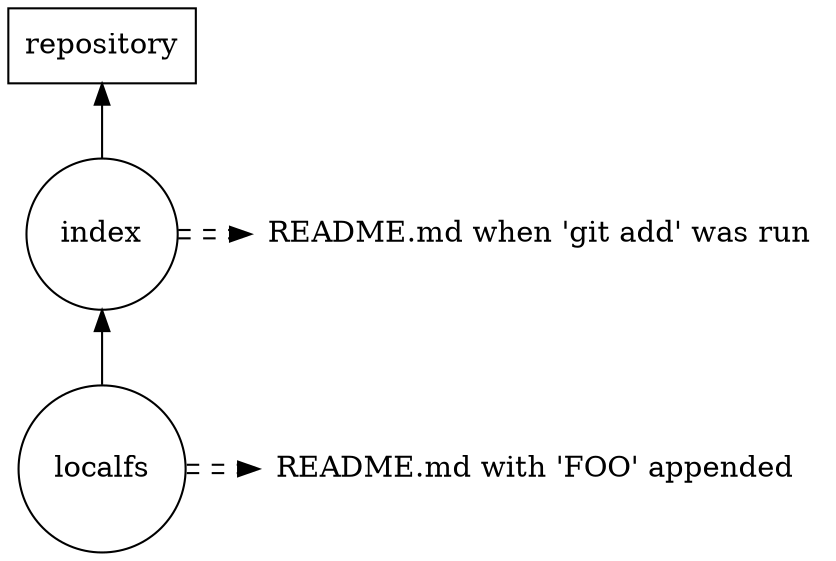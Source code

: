 digraph "repo_index" {
  rankdir=BT;
  node [shape = polygon, size = 5]; repository
  node [shape = circle];
  localfs -> index
  index -> repository
  node [shape=none];
  file1 [label="README.md when 'git add' was run"]
  file2 [label="README.md with 'FOO' appended"]
  index -> file1  [style=dashed, minlen=2, color="black:invis:black"];
  localfs -> file2  [style=dashed, minlen=2, color="black:invis:black"];
  {rank=same; file1; index}
  {rank=same; file2; localfs}
}


